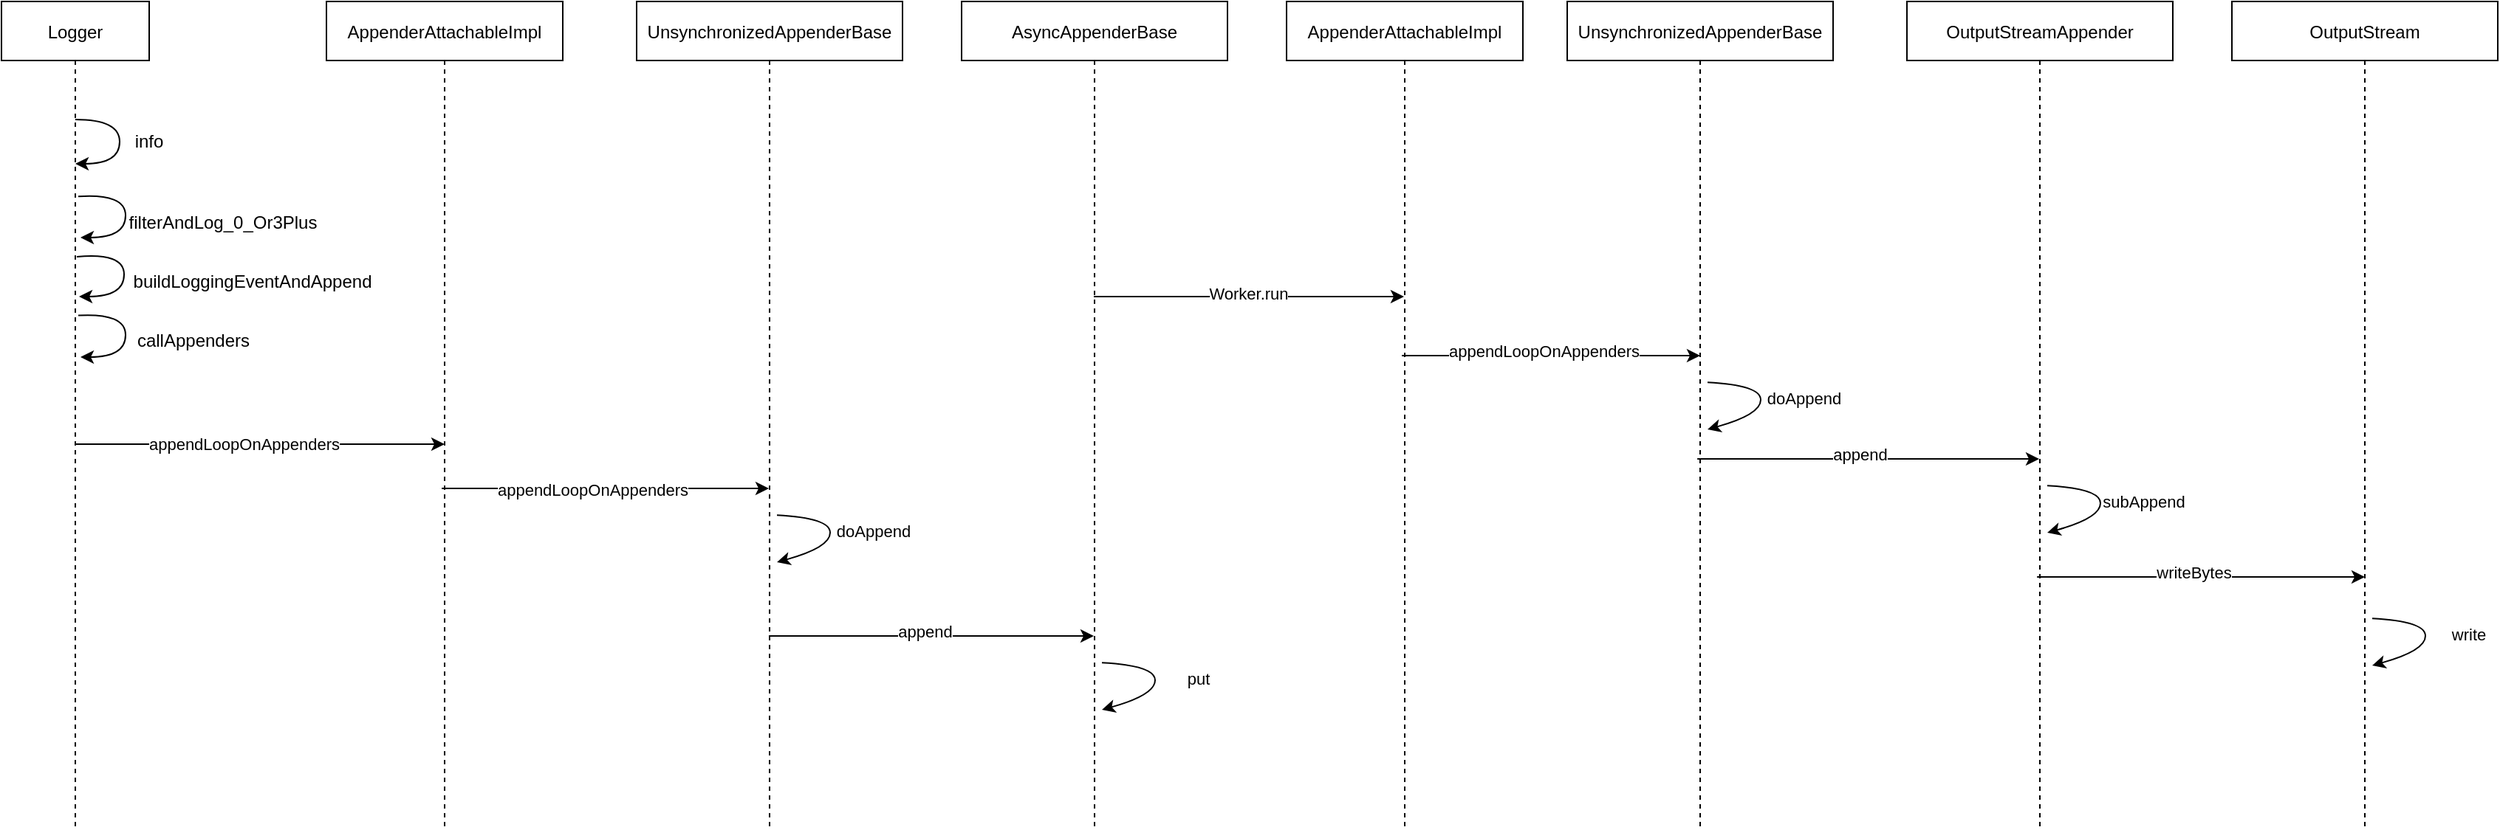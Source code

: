 <mxfile version="14.2.4" type="github">
  <diagram id="kgpKYQtTHZ0yAKxKKP6v" name="Page-1">
    <mxGraphModel dx="1901" dy="1060" grid="0" gridSize="10" guides="1" tooltips="1" connect="1" arrows="1" fold="1" page="1" pageScale="1" pageWidth="850" pageHeight="1100" math="0" shadow="0">
      <root>
        <mxCell id="0" />
        <mxCell id="1" parent="0" />
        <mxCell id="3nuBFxr9cyL0pnOWT2aG-1" value="Logger" style="shape=umlLifeline;perimeter=lifelinePerimeter;container=1;collapsible=0;recursiveResize=0;rounded=0;shadow=0;strokeWidth=1;" parent="1" vertex="1">
          <mxGeometry x="120" y="80" width="100" height="560" as="geometry" />
        </mxCell>
        <mxCell id="3nuBFxr9cyL0pnOWT2aG-5" value="AppenderAttachableImpl" style="shape=umlLifeline;perimeter=lifelinePerimeter;container=1;collapsible=0;recursiveResize=0;rounded=0;shadow=0;strokeWidth=1;" parent="1" vertex="1">
          <mxGeometry x="340" y="80" width="160" height="560" as="geometry" />
        </mxCell>
        <mxCell id="C7x68nF5cG3kWC3AfKZx-3" value="" style="curved=1;endArrow=classic;html=1;" edge="1" parent="1" source="3nuBFxr9cyL0pnOWT2aG-1" target="3nuBFxr9cyL0pnOWT2aG-1">
          <mxGeometry width="50" height="50" relative="1" as="geometry">
            <mxPoint x="180" y="270" as="sourcePoint" />
            <mxPoint x="270" y="320" as="targetPoint" />
            <Array as="points">
              <mxPoint x="200" y="160" />
              <mxPoint x="200" y="190" />
            </Array>
          </mxGeometry>
        </mxCell>
        <mxCell id="C7x68nF5cG3kWC3AfKZx-4" value="info" style="text;html=1;strokeColor=none;fillColor=none;align=center;verticalAlign=middle;whiteSpace=wrap;rounded=0;" vertex="1" parent="1">
          <mxGeometry x="200" y="170" width="40" height="10" as="geometry" />
        </mxCell>
        <mxCell id="C7x68nF5cG3kWC3AfKZx-9" value="" style="curved=1;endArrow=classic;html=1;exitX=0.52;exitY=0.236;exitDx=0;exitDy=0;exitPerimeter=0;" edge="1" parent="1" source="3nuBFxr9cyL0pnOWT2aG-1">
          <mxGeometry width="50" height="50" relative="1" as="geometry">
            <mxPoint x="176" y="214" as="sourcePoint" />
            <mxPoint x="173.5" y="240" as="targetPoint" />
            <Array as="points">
              <mxPoint x="204" y="210" />
              <mxPoint x="204" y="240" />
            </Array>
          </mxGeometry>
        </mxCell>
        <mxCell id="C7x68nF5cG3kWC3AfKZx-12" value="filterAndLog_0_Or3Plus" style="text;html=1;strokeColor=none;fillColor=none;align=center;verticalAlign=middle;whiteSpace=wrap;rounded=0;" vertex="1" parent="1">
          <mxGeometry x="250" y="220" width="40" height="20" as="geometry" />
        </mxCell>
        <mxCell id="C7x68nF5cG3kWC3AfKZx-13" value="" style="curved=1;endArrow=classic;html=1;exitX=0.51;exitY=0.309;exitDx=0;exitDy=0;exitPerimeter=0;" edge="1" parent="1" source="3nuBFxr9cyL0pnOWT2aG-1">
          <mxGeometry width="50" height="50" relative="1" as="geometry">
            <mxPoint x="175" y="254" as="sourcePoint" />
            <mxPoint x="172.5" y="280" as="targetPoint" />
            <Array as="points">
              <mxPoint x="203" y="250" />
              <mxPoint x="203" y="280" />
            </Array>
          </mxGeometry>
        </mxCell>
        <mxCell id="C7x68nF5cG3kWC3AfKZx-14" value="buildLoggingEventAndAppend" style="text;html=1;strokeColor=none;fillColor=none;align=center;verticalAlign=middle;whiteSpace=wrap;rounded=0;" vertex="1" parent="1">
          <mxGeometry x="270" y="260" width="40" height="20" as="geometry" />
        </mxCell>
        <mxCell id="C7x68nF5cG3kWC3AfKZx-15" value="" style="curved=1;endArrow=classic;html=1;exitX=0.52;exitY=0.38;exitDx=0;exitDy=0;exitPerimeter=0;" edge="1" parent="1" source="3nuBFxr9cyL0pnOWT2aG-1">
          <mxGeometry width="50" height="50" relative="1" as="geometry">
            <mxPoint x="176" y="295" as="sourcePoint" />
            <mxPoint x="173.5" y="321" as="targetPoint" />
            <Array as="points">
              <mxPoint x="204" y="291" />
              <mxPoint x="204" y="321" />
            </Array>
          </mxGeometry>
        </mxCell>
        <mxCell id="C7x68nF5cG3kWC3AfKZx-16" value="callAppenders" style="text;html=1;strokeColor=none;fillColor=none;align=center;verticalAlign=middle;whiteSpace=wrap;rounded=0;" vertex="1" parent="1">
          <mxGeometry x="230" y="300" width="40" height="20" as="geometry" />
        </mxCell>
        <mxCell id="C7x68nF5cG3kWC3AfKZx-20" value="" style="endArrow=classic;html=1;" edge="1" parent="1" source="3nuBFxr9cyL0pnOWT2aG-1">
          <mxGeometry width="50" height="50" relative="1" as="geometry">
            <mxPoint x="400" y="430" as="sourcePoint" />
            <mxPoint x="420" y="380" as="targetPoint" />
          </mxGeometry>
        </mxCell>
        <mxCell id="C7x68nF5cG3kWC3AfKZx-21" value="appendLoopOnAppenders" style="edgeLabel;html=1;align=center;verticalAlign=middle;resizable=0;points=[];" vertex="1" connectable="0" parent="C7x68nF5cG3kWC3AfKZx-20">
          <mxGeometry x="-0.102" y="1" relative="1" as="geometry">
            <mxPoint x="1" y="1" as="offset" />
          </mxGeometry>
        </mxCell>
        <mxCell id="C7x68nF5cG3kWC3AfKZx-22" value="UnsynchronizedAppenderBase" style="shape=umlLifeline;perimeter=lifelinePerimeter;container=1;collapsible=0;recursiveResize=0;rounded=0;shadow=0;strokeWidth=1;" vertex="1" parent="1">
          <mxGeometry x="550" y="80" width="180" height="560" as="geometry" />
        </mxCell>
        <mxCell id="C7x68nF5cG3kWC3AfKZx-23" value="" style="endArrow=classic;html=1;exitX=0.488;exitY=0.75;exitDx=0;exitDy=0;exitPerimeter=0;" edge="1" parent="1">
          <mxGeometry width="50" height="50" relative="1" as="geometry">
            <mxPoint x="418.08" y="410" as="sourcePoint" />
            <mxPoint x="639.5" y="410" as="targetPoint" />
            <Array as="points">
              <mxPoint x="530" y="410" />
            </Array>
          </mxGeometry>
        </mxCell>
        <mxCell id="C7x68nF5cG3kWC3AfKZx-33" value="&lt;span style=&quot;font-size: 11px ; background-color: rgb(255 , 255 , 255)&quot;&gt;appendLoopOnAppenders&lt;/span&gt;" style="text;html=1;align=center;verticalAlign=middle;resizable=0;points=[];autosize=1;" vertex="1" parent="1">
          <mxGeometry x="450" y="401" width="140" height="20" as="geometry" />
        </mxCell>
        <mxCell id="C7x68nF5cG3kWC3AfKZx-35" value="" style="curved=1;endArrow=classic;html=1;exitX=0.525;exitY=0.586;exitDx=0;exitDy=0;exitPerimeter=0;" edge="1" parent="1">
          <mxGeometry width="50" height="50" relative="1" as="geometry">
            <mxPoint x="645" y="428.16" as="sourcePoint" />
            <mxPoint x="645" y="460" as="targetPoint" />
            <Array as="points">
              <mxPoint x="681" y="430" />
              <mxPoint x="681" y="450" />
            </Array>
          </mxGeometry>
        </mxCell>
        <mxCell id="C7x68nF5cG3kWC3AfKZx-36" value="doAppend" style="edgeLabel;html=1;align=center;verticalAlign=middle;resizable=0;points=[];" vertex="1" connectable="0" parent="C7x68nF5cG3kWC3AfKZx-35">
          <mxGeometry x="-0.035" relative="1" as="geometry">
            <mxPoint x="29" as="offset" />
          </mxGeometry>
        </mxCell>
        <mxCell id="C7x68nF5cG3kWC3AfKZx-37" value="AsyncAppenderBase" style="shape=umlLifeline;perimeter=lifelinePerimeter;container=1;collapsible=0;recursiveResize=0;rounded=0;shadow=0;strokeWidth=1;" vertex="1" parent="1">
          <mxGeometry x="770" y="80" width="180" height="560" as="geometry" />
        </mxCell>
        <mxCell id="C7x68nF5cG3kWC3AfKZx-38" value="" style="endArrow=classic;html=1;" edge="1" parent="1">
          <mxGeometry width="50" height="50" relative="1" as="geometry">
            <mxPoint x="639.5" y="510" as="sourcePoint" />
            <mxPoint x="859.5" y="510" as="targetPoint" />
          </mxGeometry>
        </mxCell>
        <mxCell id="C7x68nF5cG3kWC3AfKZx-39" value="append" style="edgeLabel;html=1;align=center;verticalAlign=middle;resizable=0;points=[];" vertex="1" connectable="0" parent="C7x68nF5cG3kWC3AfKZx-38">
          <mxGeometry x="-0.041" y="3" relative="1" as="geometry">
            <mxPoint as="offset" />
          </mxGeometry>
        </mxCell>
        <mxCell id="C7x68nF5cG3kWC3AfKZx-40" value="" style="curved=1;endArrow=classic;html=1;exitX=0.525;exitY=0.586;exitDx=0;exitDy=0;exitPerimeter=0;" edge="1" parent="1">
          <mxGeometry width="50" height="50" relative="1" as="geometry">
            <mxPoint x="865" y="528.16" as="sourcePoint" />
            <mxPoint x="865" y="560" as="targetPoint" />
            <Array as="points">
              <mxPoint x="901" y="530" />
              <mxPoint x="901" y="550" />
            </Array>
          </mxGeometry>
        </mxCell>
        <mxCell id="C7x68nF5cG3kWC3AfKZx-41" value="put" style="edgeLabel;html=1;align=center;verticalAlign=middle;resizable=0;points=[];" vertex="1" connectable="0" parent="C7x68nF5cG3kWC3AfKZx-40">
          <mxGeometry x="-0.035" relative="1" as="geometry">
            <mxPoint x="29" as="offset" />
          </mxGeometry>
        </mxCell>
        <mxCell id="C7x68nF5cG3kWC3AfKZx-45" value="AppenderAttachableImpl" style="shape=umlLifeline;perimeter=lifelinePerimeter;container=1;collapsible=0;recursiveResize=0;rounded=0;shadow=0;strokeWidth=1;" vertex="1" parent="1">
          <mxGeometry x="990" y="80" width="160" height="560" as="geometry" />
        </mxCell>
        <mxCell id="C7x68nF5cG3kWC3AfKZx-46" value="" style="endArrow=classic;html=1;" edge="1" parent="1">
          <mxGeometry width="50" height="50" relative="1" as="geometry">
            <mxPoint x="859.5" y="280" as="sourcePoint" />
            <mxPoint x="1069.5" y="280" as="targetPoint" />
          </mxGeometry>
        </mxCell>
        <mxCell id="C7x68nF5cG3kWC3AfKZx-47" value="Worker.run" style="edgeLabel;html=1;align=center;verticalAlign=middle;resizable=0;points=[];" vertex="1" connectable="0" parent="C7x68nF5cG3kWC3AfKZx-46">
          <mxGeometry x="-0.014" y="2" relative="1" as="geometry">
            <mxPoint x="1" as="offset" />
          </mxGeometry>
        </mxCell>
        <mxCell id="C7x68nF5cG3kWC3AfKZx-48" value="UnsynchronizedAppenderBase" style="shape=umlLifeline;perimeter=lifelinePerimeter;container=1;collapsible=0;recursiveResize=0;rounded=0;shadow=0;strokeWidth=1;" vertex="1" parent="1">
          <mxGeometry x="1180" y="80" width="180" height="560" as="geometry" />
        </mxCell>
        <mxCell id="C7x68nF5cG3kWC3AfKZx-50" value="" style="endArrow=classic;html=1;exitX=0.488;exitY=0.75;exitDx=0;exitDy=0;exitPerimeter=0;" edge="1" parent="1">
          <mxGeometry width="50" height="50" relative="1" as="geometry">
            <mxPoint x="1068.08" y="320" as="sourcePoint" />
            <mxPoint x="1270" y="320" as="targetPoint" />
            <Array as="points">
              <mxPoint x="1180" y="320" />
            </Array>
          </mxGeometry>
        </mxCell>
        <mxCell id="C7x68nF5cG3kWC3AfKZx-51" value="appendLoopOnAppenders" style="edgeLabel;html=1;align=center;verticalAlign=middle;resizable=0;points=[];" vertex="1" connectable="0" parent="C7x68nF5cG3kWC3AfKZx-50">
          <mxGeometry x="-0.05" y="3" relative="1" as="geometry">
            <mxPoint as="offset" />
          </mxGeometry>
        </mxCell>
        <mxCell id="C7x68nF5cG3kWC3AfKZx-52" value="OutputStreamAppender" style="shape=umlLifeline;perimeter=lifelinePerimeter;container=1;collapsible=0;recursiveResize=0;rounded=0;shadow=0;strokeWidth=1;" vertex="1" parent="1">
          <mxGeometry x="1410" y="80" width="180" height="560" as="geometry" />
        </mxCell>
        <mxCell id="C7x68nF5cG3kWC3AfKZx-53" value="" style="curved=1;endArrow=classic;html=1;exitX=0.525;exitY=0.586;exitDx=0;exitDy=0;exitPerimeter=0;" edge="1" parent="1">
          <mxGeometry width="50" height="50" relative="1" as="geometry">
            <mxPoint x="1275" y="338.16" as="sourcePoint" />
            <mxPoint x="1275" y="370" as="targetPoint" />
            <Array as="points">
              <mxPoint x="1311" y="340" />
              <mxPoint x="1311" y="360" />
            </Array>
          </mxGeometry>
        </mxCell>
        <mxCell id="C7x68nF5cG3kWC3AfKZx-54" value="doAppend" style="edgeLabel;html=1;align=center;verticalAlign=middle;resizable=0;points=[];" vertex="1" connectable="0" parent="C7x68nF5cG3kWC3AfKZx-53">
          <mxGeometry x="-0.035" relative="1" as="geometry">
            <mxPoint x="29" as="offset" />
          </mxGeometry>
        </mxCell>
        <mxCell id="C7x68nF5cG3kWC3AfKZx-55" value="" style="endArrow=classic;html=1;exitX=0.488;exitY=0.75;exitDx=0;exitDy=0;exitPerimeter=0;" edge="1" parent="1" target="C7x68nF5cG3kWC3AfKZx-52">
          <mxGeometry width="50" height="50" relative="1" as="geometry">
            <mxPoint x="1268.08" y="390" as="sourcePoint" />
            <mxPoint x="1470" y="390" as="targetPoint" />
            <Array as="points">
              <mxPoint x="1380" y="390" />
            </Array>
          </mxGeometry>
        </mxCell>
        <mxCell id="C7x68nF5cG3kWC3AfKZx-56" value="append" style="edgeLabel;html=1;align=center;verticalAlign=middle;resizable=0;points=[];" vertex="1" connectable="0" parent="C7x68nF5cG3kWC3AfKZx-55">
          <mxGeometry x="-0.05" y="3" relative="1" as="geometry">
            <mxPoint as="offset" />
          </mxGeometry>
        </mxCell>
        <mxCell id="C7x68nF5cG3kWC3AfKZx-57" value="" style="curved=1;endArrow=classic;html=1;exitX=0.525;exitY=0.586;exitDx=0;exitDy=0;exitPerimeter=0;" edge="1" parent="1">
          <mxGeometry width="50" height="50" relative="1" as="geometry">
            <mxPoint x="1505" y="408.16" as="sourcePoint" />
            <mxPoint x="1505" y="440" as="targetPoint" />
            <Array as="points">
              <mxPoint x="1541" y="410" />
              <mxPoint x="1541" y="430" />
            </Array>
          </mxGeometry>
        </mxCell>
        <mxCell id="C7x68nF5cG3kWC3AfKZx-58" value="subAppend" style="edgeLabel;html=1;align=center;verticalAlign=middle;resizable=0;points=[];" vertex="1" connectable="0" parent="C7x68nF5cG3kWC3AfKZx-57">
          <mxGeometry x="-0.035" relative="1" as="geometry">
            <mxPoint x="29" as="offset" />
          </mxGeometry>
        </mxCell>
        <mxCell id="C7x68nF5cG3kWC3AfKZx-61" value="OutputStream" style="shape=umlLifeline;perimeter=lifelinePerimeter;container=1;collapsible=0;recursiveResize=0;rounded=0;shadow=0;strokeWidth=1;" vertex="1" parent="1">
          <mxGeometry x="1630" y="80" width="180" height="560" as="geometry" />
        </mxCell>
        <mxCell id="C7x68nF5cG3kWC3AfKZx-63" value="" style="endArrow=classic;html=1;exitX=0.488;exitY=0.75;exitDx=0;exitDy=0;exitPerimeter=0;" edge="1" parent="1">
          <mxGeometry width="50" height="50" relative="1" as="geometry">
            <mxPoint x="1498.08" y="470" as="sourcePoint" />
            <mxPoint x="1720" y="470" as="targetPoint" />
            <Array as="points">
              <mxPoint x="1610" y="470" />
            </Array>
          </mxGeometry>
        </mxCell>
        <mxCell id="C7x68nF5cG3kWC3AfKZx-64" value="writeBytes" style="edgeLabel;html=1;align=center;verticalAlign=middle;resizable=0;points=[];" vertex="1" connectable="0" parent="C7x68nF5cG3kWC3AfKZx-63">
          <mxGeometry x="-0.05" y="3" relative="1" as="geometry">
            <mxPoint as="offset" />
          </mxGeometry>
        </mxCell>
        <mxCell id="C7x68nF5cG3kWC3AfKZx-65" value="" style="curved=1;endArrow=classic;html=1;exitX=0.525;exitY=0.586;exitDx=0;exitDy=0;exitPerimeter=0;" edge="1" parent="1">
          <mxGeometry width="50" height="50" relative="1" as="geometry">
            <mxPoint x="1725" y="498.16" as="sourcePoint" />
            <mxPoint x="1725" y="530" as="targetPoint" />
            <Array as="points">
              <mxPoint x="1761" y="500" />
              <mxPoint x="1761" y="520" />
            </Array>
          </mxGeometry>
        </mxCell>
        <mxCell id="C7x68nF5cG3kWC3AfKZx-66" value="write" style="edgeLabel;html=1;align=center;verticalAlign=middle;resizable=0;points=[];" vertex="1" connectable="0" parent="C7x68nF5cG3kWC3AfKZx-65">
          <mxGeometry x="-0.035" relative="1" as="geometry">
            <mxPoint x="29" as="offset" />
          </mxGeometry>
        </mxCell>
      </root>
    </mxGraphModel>
  </diagram>
</mxfile>
